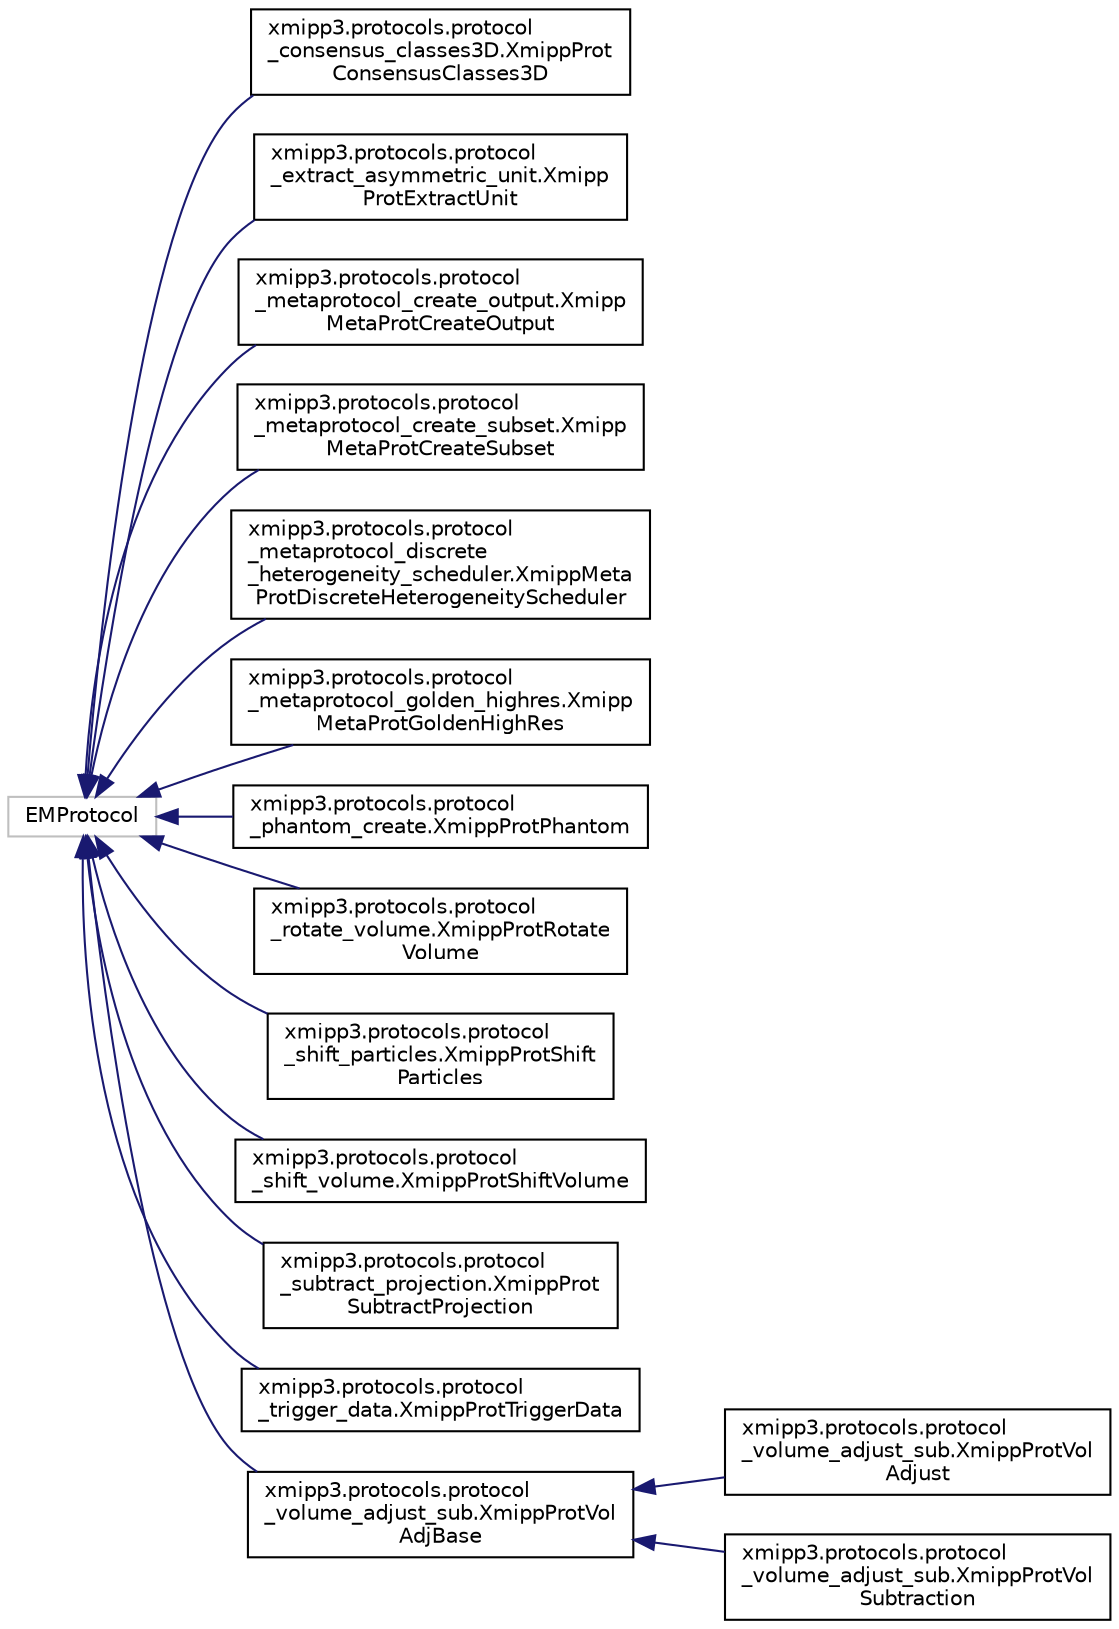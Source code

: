 digraph "Graphical Class Hierarchy"
{
  edge [fontname="Helvetica",fontsize="10",labelfontname="Helvetica",labelfontsize="10"];
  node [fontname="Helvetica",fontsize="10",shape=record];
  rankdir="LR";
  Node519 [label="EMProtocol",height=0.2,width=0.4,color="grey75", fillcolor="white", style="filled"];
  Node519 -> Node0 [dir="back",color="midnightblue",fontsize="10",style="solid",fontname="Helvetica"];
  Node0 [label="xmipp3.protocols.protocol\l_consensus_classes3D.XmippProt\lConsensusClasses3D",height=0.2,width=0.4,color="black", fillcolor="white", style="filled",URL="$classxmipp3_1_1protocols_1_1protocol__consensus__classes3D_1_1XmippProtConsensusClasses3D.html"];
  Node519 -> Node521 [dir="back",color="midnightblue",fontsize="10",style="solid",fontname="Helvetica"];
  Node521 [label="xmipp3.protocols.protocol\l_extract_asymmetric_unit.Xmipp\lProtExtractUnit",height=0.2,width=0.4,color="black", fillcolor="white", style="filled",URL="$classxmipp3_1_1protocols_1_1protocol__extract__asymmetric__unit_1_1XmippProtExtractUnit.html"];
  Node519 -> Node522 [dir="back",color="midnightblue",fontsize="10",style="solid",fontname="Helvetica"];
  Node522 [label="xmipp3.protocols.protocol\l_metaprotocol_create_output.Xmipp\lMetaProtCreateOutput",height=0.2,width=0.4,color="black", fillcolor="white", style="filled",URL="$classxmipp3_1_1protocols_1_1protocol__metaprotocol__create__output_1_1XmippMetaProtCreateOutput.html"];
  Node519 -> Node523 [dir="back",color="midnightblue",fontsize="10",style="solid",fontname="Helvetica"];
  Node523 [label="xmipp3.protocols.protocol\l_metaprotocol_create_subset.Xmipp\lMetaProtCreateSubset",height=0.2,width=0.4,color="black", fillcolor="white", style="filled",URL="$classxmipp3_1_1protocols_1_1protocol__metaprotocol__create__subset_1_1XmippMetaProtCreateSubset.html"];
  Node519 -> Node524 [dir="back",color="midnightblue",fontsize="10",style="solid",fontname="Helvetica"];
  Node524 [label="xmipp3.protocols.protocol\l_metaprotocol_discrete\l_heterogeneity_scheduler.XmippMeta\lProtDiscreteHeterogeneityScheduler",height=0.2,width=0.4,color="black", fillcolor="white", style="filled",URL="$classxmipp3_1_1protocols_1_1protocol__metaprotocol__discrete__heterogeneity__scheduler_1_1XmippM3f62c4fa4b97f32867598eeede2b093c.html"];
  Node519 -> Node525 [dir="back",color="midnightblue",fontsize="10",style="solid",fontname="Helvetica"];
  Node525 [label="xmipp3.protocols.protocol\l_metaprotocol_golden_highres.Xmipp\lMetaProtGoldenHighRes",height=0.2,width=0.4,color="black", fillcolor="white", style="filled",URL="$classxmipp3_1_1protocols_1_1protocol__metaprotocol__golden__highres_1_1XmippMetaProtGoldenHighRes.html"];
  Node519 -> Node526 [dir="back",color="midnightblue",fontsize="10",style="solid",fontname="Helvetica"];
  Node526 [label="xmipp3.protocols.protocol\l_phantom_create.XmippProtPhantom",height=0.2,width=0.4,color="black", fillcolor="white", style="filled",URL="$classxmipp3_1_1protocols_1_1protocol__phantom__create_1_1XmippProtPhantom.html"];
  Node519 -> Node527 [dir="back",color="midnightblue",fontsize="10",style="solid",fontname="Helvetica"];
  Node527 [label="xmipp3.protocols.protocol\l_rotate_volume.XmippProtRotate\lVolume",height=0.2,width=0.4,color="black", fillcolor="white", style="filled",URL="$classxmipp3_1_1protocols_1_1protocol__rotate__volume_1_1XmippProtRotateVolume.html"];
  Node519 -> Node528 [dir="back",color="midnightblue",fontsize="10",style="solid",fontname="Helvetica"];
  Node528 [label="xmipp3.protocols.protocol\l_shift_particles.XmippProtShift\lParticles",height=0.2,width=0.4,color="black", fillcolor="white", style="filled",URL="$classxmipp3_1_1protocols_1_1protocol__shift__particles_1_1XmippProtShiftParticles.html"];
  Node519 -> Node529 [dir="back",color="midnightblue",fontsize="10",style="solid",fontname="Helvetica"];
  Node529 [label="xmipp3.protocols.protocol\l_shift_volume.XmippProtShiftVolume",height=0.2,width=0.4,color="black", fillcolor="white", style="filled",URL="$classxmipp3_1_1protocols_1_1protocol__shift__volume_1_1XmippProtShiftVolume.html"];
  Node519 -> Node530 [dir="back",color="midnightblue",fontsize="10",style="solid",fontname="Helvetica"];
  Node530 [label="xmipp3.protocols.protocol\l_subtract_projection.XmippProt\lSubtractProjection",height=0.2,width=0.4,color="black", fillcolor="white", style="filled",URL="$classxmipp3_1_1protocols_1_1protocol__subtract__projection_1_1XmippProtSubtractProjection.html"];
  Node519 -> Node531 [dir="back",color="midnightblue",fontsize="10",style="solid",fontname="Helvetica"];
  Node531 [label="xmipp3.protocols.protocol\l_trigger_data.XmippProtTriggerData",height=0.2,width=0.4,color="black", fillcolor="white", style="filled",URL="$classxmipp3_1_1protocols_1_1protocol__trigger__data_1_1XmippProtTriggerData.html"];
  Node519 -> Node532 [dir="back",color="midnightblue",fontsize="10",style="solid",fontname="Helvetica"];
  Node532 [label="xmipp3.protocols.protocol\l_volume_adjust_sub.XmippProtVol\lAdjBase",height=0.2,width=0.4,color="black", fillcolor="white", style="filled",URL="$classxmipp3_1_1protocols_1_1protocol__volume__adjust__sub_1_1XmippProtVolAdjBase.html"];
  Node532 -> Node533 [dir="back",color="midnightblue",fontsize="10",style="solid",fontname="Helvetica"];
  Node533 [label="xmipp3.protocols.protocol\l_volume_adjust_sub.XmippProtVol\lAdjust",height=0.2,width=0.4,color="black", fillcolor="white", style="filled",URL="$classxmipp3_1_1protocols_1_1protocol__volume__adjust__sub_1_1XmippProtVolAdjust.html"];
  Node532 -> Node534 [dir="back",color="midnightblue",fontsize="10",style="solid",fontname="Helvetica"];
  Node534 [label="xmipp3.protocols.protocol\l_volume_adjust_sub.XmippProtVol\lSubtraction",height=0.2,width=0.4,color="black", fillcolor="white", style="filled",URL="$classxmipp3_1_1protocols_1_1protocol__volume__adjust__sub_1_1XmippProtVolSubtraction.html"];
}
